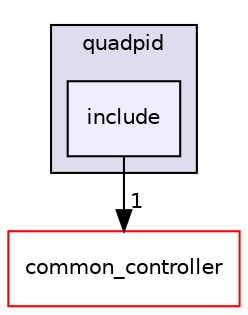 digraph "controllers/quadpid/include" {
  bgcolor=transparent;
  compound=true
  node [ fontsize="10", fontname="Helvetica"];
  edge [ labelfontsize="10", labelfontname="Helvetica"];
  subgraph clusterdir_c5424d814684ccb69990ace141dc03c3 {
    graph [ bgcolor="#ddddee", pencolor="black", label="quadpid" fontname="Helvetica", fontsize="10", URL="dir_c5424d814684ccb69990ace141dc03c3.html"]
  dir_4c601c2d162e24967d79c904f9677eb2 [shape=box, label="include", style="filled", fillcolor="#eeeeff", pencolor="black", URL="dir_4c601c2d162e24967d79c904f9677eb2.html"];
  }
  dir_a82ce13c1d67d5a20951674cd6ee18e7 [shape=box label="common_controller" color="red" URL="dir_a82ce13c1d67d5a20951674cd6ee18e7.html"];
  dir_4c601c2d162e24967d79c904f9677eb2->dir_a82ce13c1d67d5a20951674cd6ee18e7 [headlabel="1", labeldistance=1.5 headhref="dir_000010_000001.html"];
}
